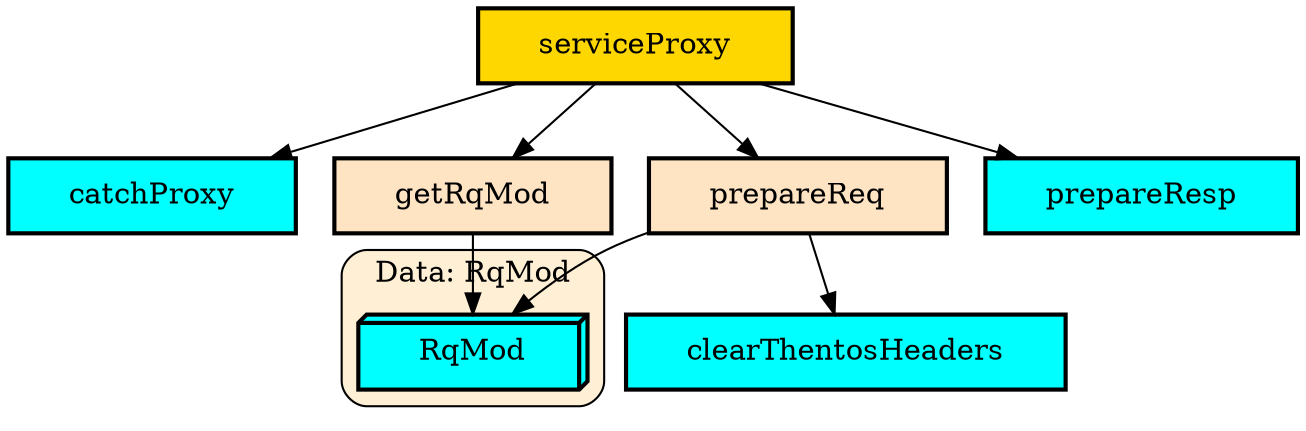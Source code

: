 digraph "Diagram of: Thentos.Backend.Api.Proxy" {
    node [margin="0.4,0.1"
         ,style=filled];
    subgraph cluster_Data_RqMod {
        graph [label="Data: RqMod"
              ,style="filled,rounded"
              ,fillcolor=papayawhip];
        1 [label=RqMod
          ,shape=box3d
          ,fillcolor=cyan
          ,style="filled,bold"];
    }
    2 [label=catchProxy
      ,shape=box
      ,fillcolor=cyan
      ,style="filled,bold"];
    3 [label=clearThentosHeaders
      ,shape=box
      ,fillcolor=cyan
      ,style="filled,bold"];
    4 [label=getRqMod
      ,shape=box
      ,fillcolor=bisque
      ,style="filled,bold"];
    5 [label=prepareReq
      ,shape=box
      ,fillcolor=bisque
      ,style="filled,bold"];
    6 [label=prepareResp
      ,shape=box
      ,fillcolor=cyan
      ,style="filled,bold"];
    7 [label=serviceProxy
      ,shape=box
      ,fillcolor=gold
      ,style="filled,bold"];
    4 -> 1 [penwidth=1,color=black];
    5 -> 1 [penwidth=1,color=black];
    5 -> 3 [penwidth=1,color=black];
    7 -> 2 [penwidth=1,color=black];
    7 -> 4 [penwidth=1,color=black];
    7 -> 5 [penwidth=1,color=black];
    7 -> 6 [penwidth=1,color=black];
}
